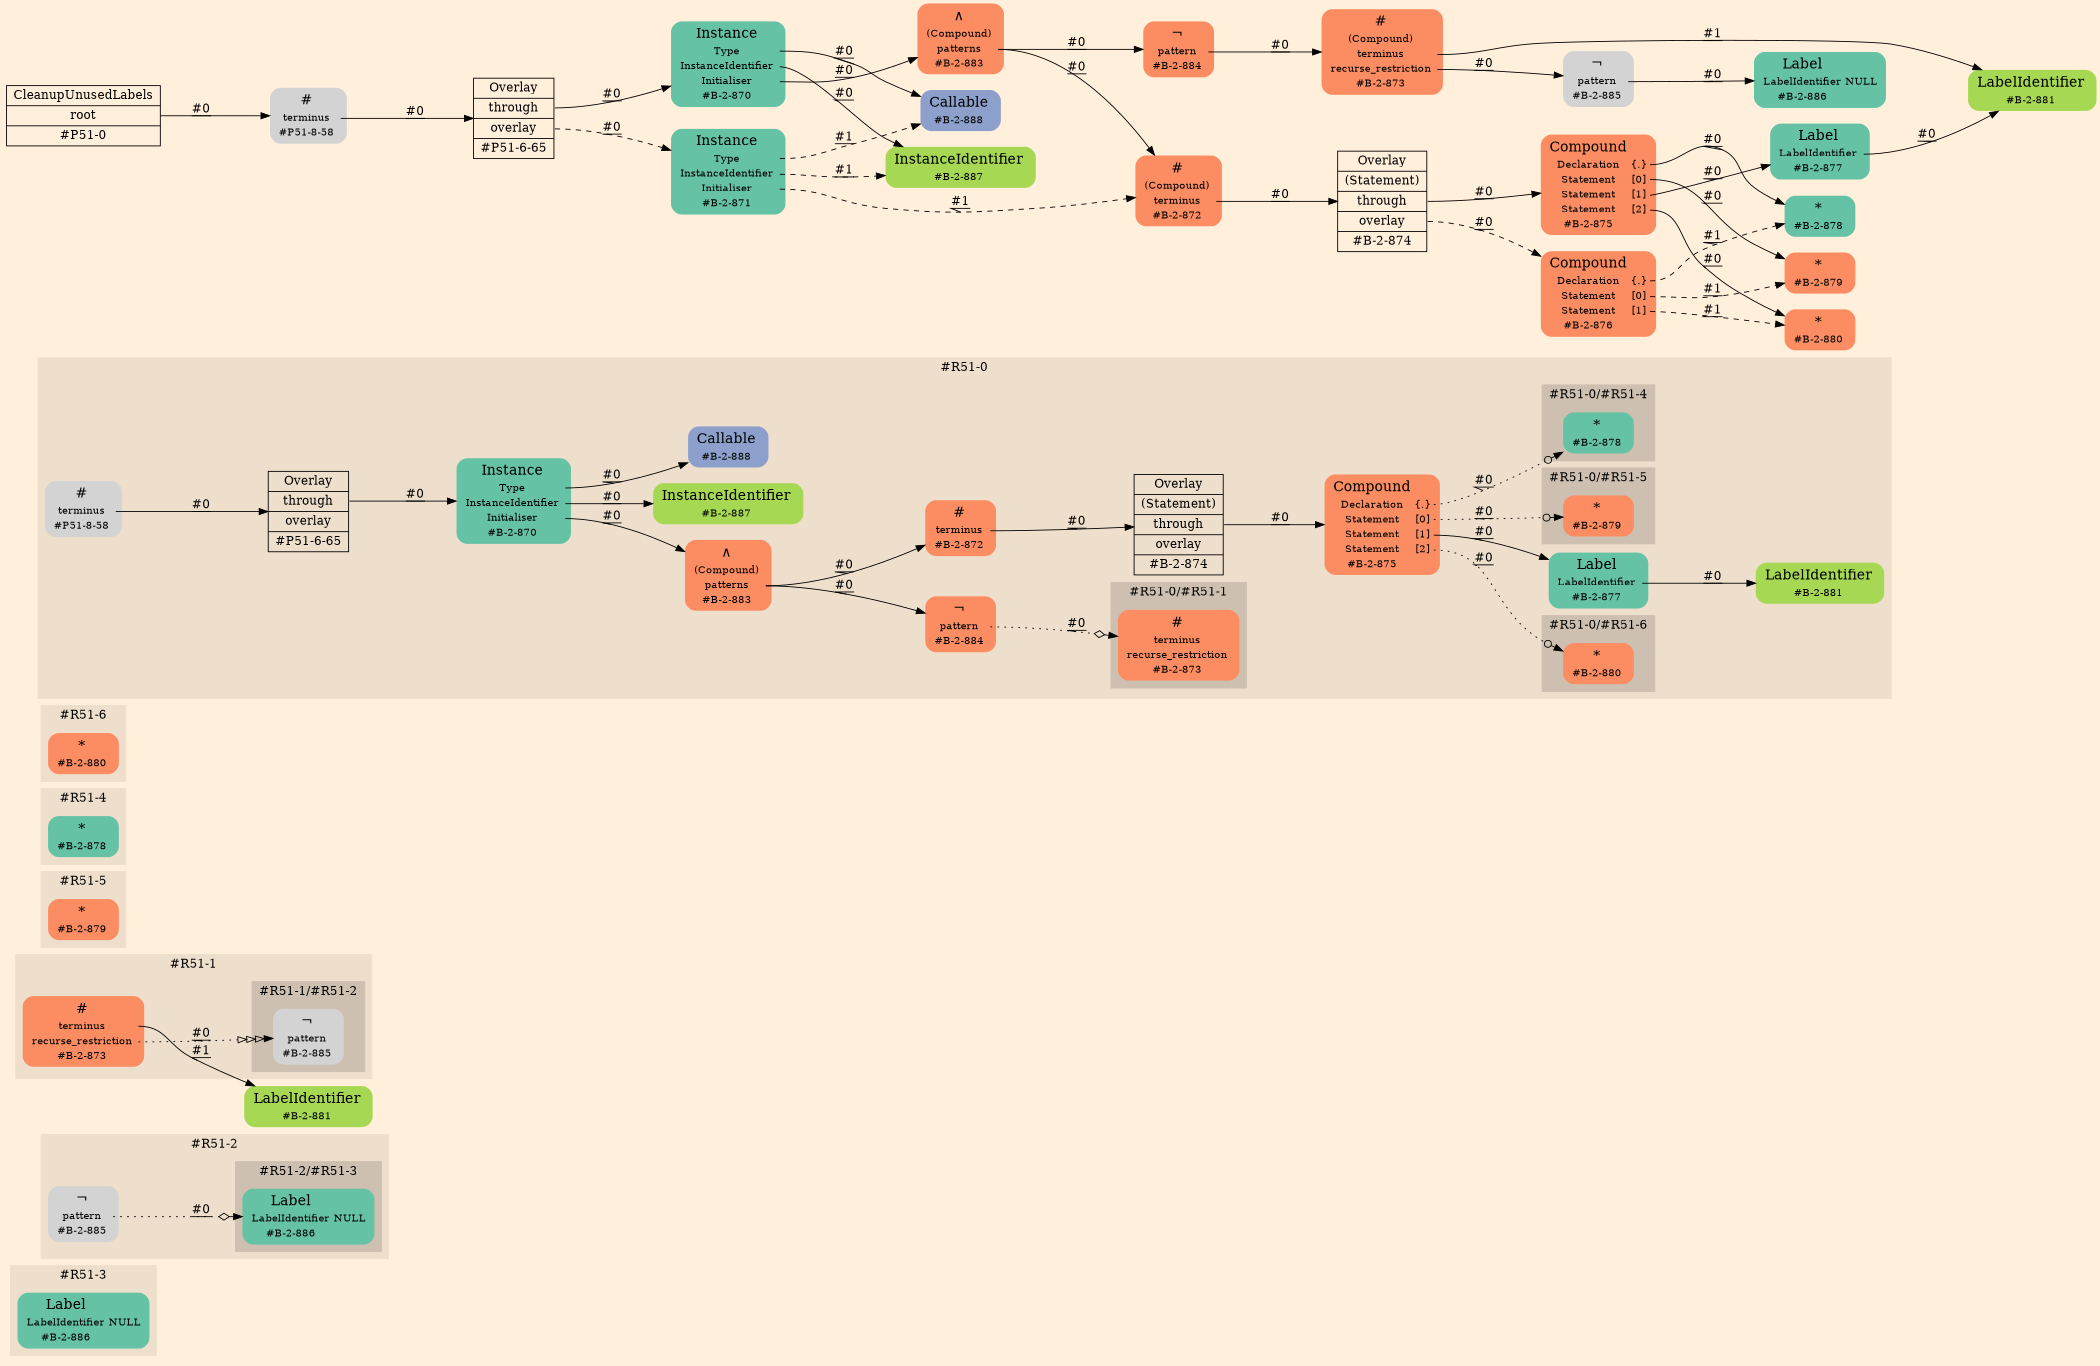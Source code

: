 digraph Inferno {
graph [
    rankdir = "LR"
    ranksep = 1.0
    size = "14,20"
    bgcolor = antiquewhite1
    color = black
    fontcolor = black
];
node [
];
// -------------------- figure #R51-3 --------------------
subgraph "cluster#R51-3" {
    label = "#R51-3"
    style = "filled"
    color = antiquewhite2
    "#R51-3/#B-2-886" [
        shape = "plaintext"
        fillcolor = "/set28/1"
        label = <<TABLE BORDER="0" CELLBORDER="0" CELLSPACING="0">
         <TR><TD><FONT POINT-SIZE="16.0">Label</FONT></TD><TD></TD></TR>
         <TR><TD>LabelIdentifier</TD><TD PORT="port0">NULL</TD></TR>
         <TR><TD>#B-2-886</TD><TD PORT="port1"></TD></TR>
        </TABLE>>
        style = "rounded,filled"
        fontsize = "12"
    ];
    
}


// -------------------- figure #R51-2 --------------------
subgraph "cluster#R51-2" {
    label = "#R51-2"
    style = "filled"
    color = antiquewhite2
    "#R51-2/#B-2-885" [
        shape = "plaintext"
        label = <<TABLE BORDER="0" CELLBORDER="0" CELLSPACING="0">
         <TR><TD><FONT POINT-SIZE="16.0">¬</FONT></TD><TD></TD></TR>
         <TR><TD>pattern</TD><TD PORT="port0"></TD></TR>
         <TR><TD>#B-2-885</TD><TD PORT="port1"></TD></TR>
        </TABLE>>
        style = "rounded,filled"
        fontsize = "12"
    ];
    
    subgraph "cluster#R51-2/#R51-3" {
        label = "#R51-2/#R51-3"
        style = "filled"
        color = antiquewhite3
        "#R51-2/#0/#B-2-886" [
            shape = "plaintext"
            fillcolor = "/set28/1"
            label = <<TABLE BORDER="0" CELLBORDER="0" CELLSPACING="0">
             <TR><TD><FONT POINT-SIZE="16.0">Label</FONT></TD><TD></TD></TR>
             <TR><TD>LabelIdentifier</TD><TD PORT="port0">NULL</TD></TR>
             <TR><TD>#B-2-886</TD><TD PORT="port1"></TD></TR>
            </TABLE>>
            style = "rounded,filled"
            fontsize = "12"
        ];
        
    }
    
}


// -------------------- figure #R51-1 --------------------
"#R51-1/#B-2-881" [
    shape = "plaintext"
    fillcolor = "/set28/5"
    label = <<TABLE BORDER="0" CELLBORDER="0" CELLSPACING="0">
     <TR><TD><FONT POINT-SIZE="16.0">LabelIdentifier</FONT></TD><TD></TD></TR>
     <TR><TD>#B-2-881</TD><TD PORT="port0"></TD></TR>
    </TABLE>>
    style = "rounded,filled"
    fontsize = "12"
];

subgraph "cluster#R51-1" {
    label = "#R51-1"
    style = "filled"
    color = antiquewhite2
    "#R51-1/#B-2-873" [
        shape = "plaintext"
        fillcolor = "/set28/2"
        label = <<TABLE BORDER="0" CELLBORDER="0" CELLSPACING="0">
         <TR><TD><FONT POINT-SIZE="16.0">#</FONT></TD><TD></TD></TR>
         <TR><TD>terminus</TD><TD PORT="port0"></TD></TR>
         <TR><TD>recurse_restriction</TD><TD PORT="port1"></TD></TR>
         <TR><TD>#B-2-873</TD><TD PORT="port2"></TD></TR>
        </TABLE>>
        style = "rounded,filled"
        fontsize = "12"
    ];
    
    subgraph "cluster#R51-1/#R51-2" {
        label = "#R51-1/#R51-2"
        style = "filled"
        color = antiquewhite3
        "#R51-1/#0/#B-2-885" [
            shape = "plaintext"
            label = <<TABLE BORDER="0" CELLBORDER="0" CELLSPACING="0">
             <TR><TD><FONT POINT-SIZE="16.0">¬</FONT></TD><TD></TD></TR>
             <TR><TD>pattern</TD><TD PORT="port0"></TD></TR>
             <TR><TD>#B-2-885</TD><TD PORT="port1"></TD></TR>
            </TABLE>>
            style = "rounded,filled"
            fontsize = "12"
        ];
        
    }
    
}


// -------------------- figure #R51-5 --------------------
subgraph "cluster#R51-5" {
    label = "#R51-5"
    style = "filled"
    color = antiquewhite2
    "#R51-5/#B-2-879" [
        shape = "plaintext"
        fillcolor = "/set28/2"
        label = <<TABLE BORDER="0" CELLBORDER="0" CELLSPACING="0">
         <TR><TD><FONT POINT-SIZE="16.0">*</FONT></TD><TD></TD></TR>
         <TR><TD>#B-2-879</TD><TD PORT="port0"></TD></TR>
        </TABLE>>
        style = "rounded,filled"
        fontsize = "12"
    ];
    
}


// -------------------- figure #R51-4 --------------------
subgraph "cluster#R51-4" {
    label = "#R51-4"
    style = "filled"
    color = antiquewhite2
    "#R51-4/#B-2-878" [
        shape = "plaintext"
        fillcolor = "/set28/1"
        label = <<TABLE BORDER="0" CELLBORDER="0" CELLSPACING="0">
         <TR><TD><FONT POINT-SIZE="16.0">*</FONT></TD><TD></TD></TR>
         <TR><TD>#B-2-878</TD><TD PORT="port0"></TD></TR>
        </TABLE>>
        style = "rounded,filled"
        fontsize = "12"
    ];
    
}


// -------------------- figure #R51-6 --------------------
subgraph "cluster#R51-6" {
    label = "#R51-6"
    style = "filled"
    color = antiquewhite2
    "#R51-6/#B-2-880" [
        shape = "plaintext"
        fillcolor = "/set28/2"
        label = <<TABLE BORDER="0" CELLBORDER="0" CELLSPACING="0">
         <TR><TD><FONT POINT-SIZE="16.0">*</FONT></TD><TD></TD></TR>
         <TR><TD>#B-2-880</TD><TD PORT="port0"></TD></TR>
        </TABLE>>
        style = "rounded,filled"
        fontsize = "12"
    ];
    
}


// -------------------- figure #R51-0 --------------------
subgraph "cluster#R51-0" {
    label = "#R51-0"
    style = "filled"
    color = antiquewhite2
    "#R51-0/#B-2-877" [
        shape = "plaintext"
        fillcolor = "/set28/1"
        label = <<TABLE BORDER="0" CELLBORDER="0" CELLSPACING="0">
         <TR><TD><FONT POINT-SIZE="16.0">Label</FONT></TD><TD></TD></TR>
         <TR><TD>LabelIdentifier</TD><TD PORT="port0"></TD></TR>
         <TR><TD>#B-2-877</TD><TD PORT="port1"></TD></TR>
        </TABLE>>
        style = "rounded,filled"
        fontsize = "12"
    ];
    
    "#R51-0/#B-2-887" [
        shape = "plaintext"
        fillcolor = "/set28/5"
        label = <<TABLE BORDER="0" CELLBORDER="0" CELLSPACING="0">
         <TR><TD><FONT POINT-SIZE="16.0">InstanceIdentifier</FONT></TD><TD></TD></TR>
         <TR><TD>#B-2-887</TD><TD PORT="port0"></TD></TR>
        </TABLE>>
        style = "rounded,filled"
        fontsize = "12"
    ];
    
    "#R51-0/#B-2-888" [
        shape = "plaintext"
        fillcolor = "/set28/3"
        label = <<TABLE BORDER="0" CELLBORDER="0" CELLSPACING="0">
         <TR><TD><FONT POINT-SIZE="16.0">Callable</FONT></TD><TD></TD></TR>
         <TR><TD>#B-2-888</TD><TD PORT="port0"></TD></TR>
        </TABLE>>
        style = "rounded,filled"
        fontsize = "12"
    ];
    
    "#R51-0/#B-2-870" [
        shape = "plaintext"
        fillcolor = "/set28/1"
        label = <<TABLE BORDER="0" CELLBORDER="0" CELLSPACING="0">
         <TR><TD><FONT POINT-SIZE="16.0">Instance</FONT></TD><TD></TD></TR>
         <TR><TD>Type</TD><TD PORT="port0"></TD></TR>
         <TR><TD>InstanceIdentifier</TD><TD PORT="port1"></TD></TR>
         <TR><TD>Initialiser</TD><TD PORT="port2"></TD></TR>
         <TR><TD>#B-2-870</TD><TD PORT="port3"></TD></TR>
        </TABLE>>
        style = "rounded,filled"
        fontsize = "12"
    ];
    
    "#R51-0/#B-2-884" [
        shape = "plaintext"
        fillcolor = "/set28/2"
        label = <<TABLE BORDER="0" CELLBORDER="0" CELLSPACING="0">
         <TR><TD><FONT POINT-SIZE="16.0">¬</FONT></TD><TD></TD></TR>
         <TR><TD>pattern</TD><TD PORT="port0"></TD></TR>
         <TR><TD>#B-2-884</TD><TD PORT="port1"></TD></TR>
        </TABLE>>
        style = "rounded,filled"
        fontsize = "12"
    ];
    
    "#R51-0/#B-2-883" [
        shape = "plaintext"
        fillcolor = "/set28/2"
        label = <<TABLE BORDER="0" CELLBORDER="0" CELLSPACING="0">
         <TR><TD><FONT POINT-SIZE="16.0">∧</FONT></TD><TD></TD></TR>
         <TR><TD>(Compound)</TD><TD PORT="port0"></TD></TR>
         <TR><TD>patterns</TD><TD PORT="port1"></TD></TR>
         <TR><TD>#B-2-883</TD><TD PORT="port2"></TD></TR>
        </TABLE>>
        style = "rounded,filled"
        fontsize = "12"
    ];
    
    "#R51-0/#B-2-875" [
        shape = "plaintext"
        fillcolor = "/set28/2"
        label = <<TABLE BORDER="0" CELLBORDER="0" CELLSPACING="0">
         <TR><TD><FONT POINT-SIZE="16.0">Compound</FONT></TD><TD></TD></TR>
         <TR><TD>Declaration</TD><TD PORT="port0">{.}</TD></TR>
         <TR><TD>Statement</TD><TD PORT="port1">[0]</TD></TR>
         <TR><TD>Statement</TD><TD PORT="port2">[1]</TD></TR>
         <TR><TD>Statement</TD><TD PORT="port3">[2]</TD></TR>
         <TR><TD>#B-2-875</TD><TD PORT="port4"></TD></TR>
        </TABLE>>
        style = "rounded,filled"
        fontsize = "12"
    ];
    
    "#R51-0/#B-2-874" [
        shape = "record"
        fillcolor = antiquewhite2
        label = "<fixed> Overlay | <port0> (Statement) | <port1> through | <port2> overlay | <port3> #B-2-874"
        style = "filled"
        fontsize = "14"
        color = black
        fontcolor = black
    ];
    
    "#R51-0/#B-2-881" [
        shape = "plaintext"
        fillcolor = "/set28/5"
        label = <<TABLE BORDER="0" CELLBORDER="0" CELLSPACING="0">
         <TR><TD><FONT POINT-SIZE="16.0">LabelIdentifier</FONT></TD><TD></TD></TR>
         <TR><TD>#B-2-881</TD><TD PORT="port0"></TD></TR>
        </TABLE>>
        style = "rounded,filled"
        fontsize = "12"
    ];
    
    "#R51-0/#P51-8-58" [
        shape = "plaintext"
        label = <<TABLE BORDER="0" CELLBORDER="0" CELLSPACING="0">
         <TR><TD><FONT POINT-SIZE="16.0">#</FONT></TD><TD></TD></TR>
         <TR><TD>terminus</TD><TD PORT="port0"></TD></TR>
         <TR><TD>#P51-8-58</TD><TD PORT="port1"></TD></TR>
        </TABLE>>
        style = "rounded,filled"
        fontsize = "12"
    ];
    
    "#R51-0/#B-2-872" [
        shape = "plaintext"
        fillcolor = "/set28/2"
        label = <<TABLE BORDER="0" CELLBORDER="0" CELLSPACING="0">
         <TR><TD><FONT POINT-SIZE="16.0">#</FONT></TD><TD></TD></TR>
         <TR><TD>terminus</TD><TD PORT="port0"></TD></TR>
         <TR><TD>#B-2-872</TD><TD PORT="port1"></TD></TR>
        </TABLE>>
        style = "rounded,filled"
        fontsize = "12"
    ];
    
    "#R51-0/#P51-6-65" [
        shape = "record"
        fillcolor = antiquewhite2
        label = "<fixed> Overlay | <port0> through | <port1> overlay | <port2> #P51-6-65"
        style = "filled"
        fontsize = "14"
        color = black
        fontcolor = black
    ];
    
    subgraph "cluster#R51-0/#R51-6" {
        label = "#R51-0/#R51-6"
        style = "filled"
        color = antiquewhite3
        "#R51-0/#0/#B-2-880" [
            shape = "plaintext"
            fillcolor = "/set28/2"
            label = <<TABLE BORDER="0" CELLBORDER="0" CELLSPACING="0">
             <TR><TD><FONT POINT-SIZE="16.0">*</FONT></TD><TD></TD></TR>
             <TR><TD>#B-2-880</TD><TD PORT="port0"></TD></TR>
            </TABLE>>
            style = "rounded,filled"
            fontsize = "12"
        ];
        
    }
    
    subgraph "cluster#R51-0/#R51-4" {
        label = "#R51-0/#R51-4"
        style = "filled"
        color = antiquewhite3
        "#R51-0/#0/#B-2-878" [
            shape = "plaintext"
            fillcolor = "/set28/1"
            label = <<TABLE BORDER="0" CELLBORDER="0" CELLSPACING="0">
             <TR><TD><FONT POINT-SIZE="16.0">*</FONT></TD><TD></TD></TR>
             <TR><TD>#B-2-878</TD><TD PORT="port0"></TD></TR>
            </TABLE>>
            style = "rounded,filled"
            fontsize = "12"
        ];
        
    }
    
    subgraph "cluster#R51-0/#R51-5" {
        label = "#R51-0/#R51-5"
        style = "filled"
        color = antiquewhite3
        "#R51-0/#0/#B-2-879" [
            shape = "plaintext"
            fillcolor = "/set28/2"
            label = <<TABLE BORDER="0" CELLBORDER="0" CELLSPACING="0">
             <TR><TD><FONT POINT-SIZE="16.0">*</FONT></TD><TD></TD></TR>
             <TR><TD>#B-2-879</TD><TD PORT="port0"></TD></TR>
            </TABLE>>
            style = "rounded,filled"
            fontsize = "12"
        ];
        
    }
    
    subgraph "cluster#R51-0/#R51-1" {
        label = "#R51-0/#R51-1"
        style = "filled"
        color = antiquewhite3
        "#R51-0/#0/#B-2-873" [
            shape = "plaintext"
            fillcolor = "/set28/2"
            label = <<TABLE BORDER="0" CELLBORDER="0" CELLSPACING="0">
             <TR><TD><FONT POINT-SIZE="16.0">#</FONT></TD><TD></TD></TR>
             <TR><TD>terminus</TD><TD PORT="port0"></TD></TR>
             <TR><TD>recurse_restriction</TD><TD PORT="port1"></TD></TR>
             <TR><TD>#B-2-873</TD><TD PORT="port2"></TD></TR>
            </TABLE>>
            style = "rounded,filled"
            fontsize = "12"
        ];
        
    }
    
}


// -------------------- transformation figure --------------------
"CR#P51-0" [
    shape = "record"
    fillcolor = antiquewhite1
    label = "<fixed> CleanupUnusedLabels | <port0> root | <port1> #P51-0"
    style = "filled"
    fontsize = "14"
    color = black
    fontcolor = black
];

"#P51-8-58" [
    shape = "plaintext"
    label = <<TABLE BORDER="0" CELLBORDER="0" CELLSPACING="0">
     <TR><TD><FONT POINT-SIZE="16.0">#</FONT></TD><TD></TD></TR>
     <TR><TD>terminus</TD><TD PORT="port0"></TD></TR>
     <TR><TD>#P51-8-58</TD><TD PORT="port1"></TD></TR>
    </TABLE>>
    style = "rounded,filled"
    fontsize = "12"
];

"#P51-6-65" [
    shape = "record"
    fillcolor = antiquewhite1
    label = "<fixed> Overlay | <port0> through | <port1> overlay | <port2> #P51-6-65"
    style = "filled"
    fontsize = "14"
    color = black
    fontcolor = black
];

"#B-2-870" [
    shape = "plaintext"
    fillcolor = "/set28/1"
    label = <<TABLE BORDER="0" CELLBORDER="0" CELLSPACING="0">
     <TR><TD><FONT POINT-SIZE="16.0">Instance</FONT></TD><TD></TD></TR>
     <TR><TD>Type</TD><TD PORT="port0"></TD></TR>
     <TR><TD>InstanceIdentifier</TD><TD PORT="port1"></TD></TR>
     <TR><TD>Initialiser</TD><TD PORT="port2"></TD></TR>
     <TR><TD>#B-2-870</TD><TD PORT="port3"></TD></TR>
    </TABLE>>
    style = "rounded,filled"
    fontsize = "12"
];

"#B-2-888" [
    shape = "plaintext"
    fillcolor = "/set28/3"
    label = <<TABLE BORDER="0" CELLBORDER="0" CELLSPACING="0">
     <TR><TD><FONT POINT-SIZE="16.0">Callable</FONT></TD><TD></TD></TR>
     <TR><TD>#B-2-888</TD><TD PORT="port0"></TD></TR>
    </TABLE>>
    style = "rounded,filled"
    fontsize = "12"
];

"#B-2-887" [
    shape = "plaintext"
    fillcolor = "/set28/5"
    label = <<TABLE BORDER="0" CELLBORDER="0" CELLSPACING="0">
     <TR><TD><FONT POINT-SIZE="16.0">InstanceIdentifier</FONT></TD><TD></TD></TR>
     <TR><TD>#B-2-887</TD><TD PORT="port0"></TD></TR>
    </TABLE>>
    style = "rounded,filled"
    fontsize = "12"
];

"#B-2-883" [
    shape = "plaintext"
    fillcolor = "/set28/2"
    label = <<TABLE BORDER="0" CELLBORDER="0" CELLSPACING="0">
     <TR><TD><FONT POINT-SIZE="16.0">∧</FONT></TD><TD></TD></TR>
     <TR><TD>(Compound)</TD><TD PORT="port0"></TD></TR>
     <TR><TD>patterns</TD><TD PORT="port1"></TD></TR>
     <TR><TD>#B-2-883</TD><TD PORT="port2"></TD></TR>
    </TABLE>>
    style = "rounded,filled"
    fontsize = "12"
];

"#B-2-872" [
    shape = "plaintext"
    fillcolor = "/set28/2"
    label = <<TABLE BORDER="0" CELLBORDER="0" CELLSPACING="0">
     <TR><TD><FONT POINT-SIZE="16.0">#</FONT></TD><TD></TD></TR>
     <TR><TD>(Compound)</TD><TD PORT="port0"></TD></TR>
     <TR><TD>terminus</TD><TD PORT="port1"></TD></TR>
     <TR><TD>#B-2-872</TD><TD PORT="port2"></TD></TR>
    </TABLE>>
    style = "rounded,filled"
    fontsize = "12"
];

"#B-2-874" [
    shape = "record"
    fillcolor = antiquewhite1
    label = "<fixed> Overlay | <port0> (Statement) | <port1> through | <port2> overlay | <port3> #B-2-874"
    style = "filled"
    fontsize = "14"
    color = black
    fontcolor = black
];

"#B-2-875" [
    shape = "plaintext"
    fillcolor = "/set28/2"
    label = <<TABLE BORDER="0" CELLBORDER="0" CELLSPACING="0">
     <TR><TD><FONT POINT-SIZE="16.0">Compound</FONT></TD><TD></TD></TR>
     <TR><TD>Declaration</TD><TD PORT="port0">{.}</TD></TR>
     <TR><TD>Statement</TD><TD PORT="port1">[0]</TD></TR>
     <TR><TD>Statement</TD><TD PORT="port2">[1]</TD></TR>
     <TR><TD>Statement</TD><TD PORT="port3">[2]</TD></TR>
     <TR><TD>#B-2-875</TD><TD PORT="port4"></TD></TR>
    </TABLE>>
    style = "rounded,filled"
    fontsize = "12"
];

"#B-2-878" [
    shape = "plaintext"
    fillcolor = "/set28/1"
    label = <<TABLE BORDER="0" CELLBORDER="0" CELLSPACING="0">
     <TR><TD><FONT POINT-SIZE="16.0">*</FONT></TD><TD></TD></TR>
     <TR><TD>#B-2-878</TD><TD PORT="port0"></TD></TR>
    </TABLE>>
    style = "rounded,filled"
    fontsize = "12"
];

"#B-2-879" [
    shape = "plaintext"
    fillcolor = "/set28/2"
    label = <<TABLE BORDER="0" CELLBORDER="0" CELLSPACING="0">
     <TR><TD><FONT POINT-SIZE="16.0">*</FONT></TD><TD></TD></TR>
     <TR><TD>#B-2-879</TD><TD PORT="port0"></TD></TR>
    </TABLE>>
    style = "rounded,filled"
    fontsize = "12"
];

"#B-2-877" [
    shape = "plaintext"
    fillcolor = "/set28/1"
    label = <<TABLE BORDER="0" CELLBORDER="0" CELLSPACING="0">
     <TR><TD><FONT POINT-SIZE="16.0">Label</FONT></TD><TD></TD></TR>
     <TR><TD>LabelIdentifier</TD><TD PORT="port0"></TD></TR>
     <TR><TD>#B-2-877</TD><TD PORT="port1"></TD></TR>
    </TABLE>>
    style = "rounded,filled"
    fontsize = "12"
];

"#B-2-881" [
    shape = "plaintext"
    fillcolor = "/set28/5"
    label = <<TABLE BORDER="0" CELLBORDER="0" CELLSPACING="0">
     <TR><TD><FONT POINT-SIZE="16.0">LabelIdentifier</FONT></TD><TD></TD></TR>
     <TR><TD>#B-2-881</TD><TD PORT="port0"></TD></TR>
    </TABLE>>
    style = "rounded,filled"
    fontsize = "12"
];

"#B-2-880" [
    shape = "plaintext"
    fillcolor = "/set28/2"
    label = <<TABLE BORDER="0" CELLBORDER="0" CELLSPACING="0">
     <TR><TD><FONT POINT-SIZE="16.0">*</FONT></TD><TD></TD></TR>
     <TR><TD>#B-2-880</TD><TD PORT="port0"></TD></TR>
    </TABLE>>
    style = "rounded,filled"
    fontsize = "12"
];

"#B-2-876" [
    shape = "plaintext"
    fillcolor = "/set28/2"
    label = <<TABLE BORDER="0" CELLBORDER="0" CELLSPACING="0">
     <TR><TD><FONT POINT-SIZE="16.0">Compound</FONT></TD><TD></TD></TR>
     <TR><TD>Declaration</TD><TD PORT="port0">{.}</TD></TR>
     <TR><TD>Statement</TD><TD PORT="port1">[0]</TD></TR>
     <TR><TD>Statement</TD><TD PORT="port2">[1]</TD></TR>
     <TR><TD>#B-2-876</TD><TD PORT="port3"></TD></TR>
    </TABLE>>
    style = "rounded,filled"
    fontsize = "12"
];

"#B-2-884" [
    shape = "plaintext"
    fillcolor = "/set28/2"
    label = <<TABLE BORDER="0" CELLBORDER="0" CELLSPACING="0">
     <TR><TD><FONT POINT-SIZE="16.0">¬</FONT></TD><TD></TD></TR>
     <TR><TD>pattern</TD><TD PORT="port0"></TD></TR>
     <TR><TD>#B-2-884</TD><TD PORT="port1"></TD></TR>
    </TABLE>>
    style = "rounded,filled"
    fontsize = "12"
];

"#B-2-873" [
    shape = "plaintext"
    fillcolor = "/set28/2"
    label = <<TABLE BORDER="0" CELLBORDER="0" CELLSPACING="0">
     <TR><TD><FONT POINT-SIZE="16.0">#</FONT></TD><TD></TD></TR>
     <TR><TD>(Compound)</TD><TD PORT="port0"></TD></TR>
     <TR><TD>terminus</TD><TD PORT="port1"></TD></TR>
     <TR><TD>recurse_restriction</TD><TD PORT="port2"></TD></TR>
     <TR><TD>#B-2-873</TD><TD PORT="port3"></TD></TR>
    </TABLE>>
    style = "rounded,filled"
    fontsize = "12"
];

"#B-2-885" [
    shape = "plaintext"
    label = <<TABLE BORDER="0" CELLBORDER="0" CELLSPACING="0">
     <TR><TD><FONT POINT-SIZE="16.0">¬</FONT></TD><TD></TD></TR>
     <TR><TD>pattern</TD><TD PORT="port0"></TD></TR>
     <TR><TD>#B-2-885</TD><TD PORT="port1"></TD></TR>
    </TABLE>>
    style = "rounded,filled"
    fontsize = "12"
];

"#B-2-886" [
    shape = "plaintext"
    fillcolor = "/set28/1"
    label = <<TABLE BORDER="0" CELLBORDER="0" CELLSPACING="0">
     <TR><TD><FONT POINT-SIZE="16.0">Label</FONT></TD><TD></TD></TR>
     <TR><TD>LabelIdentifier</TD><TD PORT="port0">NULL</TD></TR>
     <TR><TD>#B-2-886</TD><TD PORT="port1"></TD></TR>
    </TABLE>>
    style = "rounded,filled"
    fontsize = "12"
];

"#B-2-871" [
    shape = "plaintext"
    fillcolor = "/set28/1"
    label = <<TABLE BORDER="0" CELLBORDER="0" CELLSPACING="0">
     <TR><TD><FONT POINT-SIZE="16.0">Instance</FONT></TD><TD></TD></TR>
     <TR><TD>Type</TD><TD PORT="port0"></TD></TR>
     <TR><TD>InstanceIdentifier</TD><TD PORT="port1"></TD></TR>
     <TR><TD>Initialiser</TD><TD PORT="port2"></TD></TR>
     <TR><TD>#B-2-871</TD><TD PORT="port3"></TD></TR>
    </TABLE>>
    style = "rounded,filled"
    fontsize = "12"
];



// -------------------- links --------------------
// links for block CR#P51-0
"CR#P51-0":port0 -> "#P51-8-58" [
    style="solid"
    label = "#0"
    decorate = true
    color = black
    fontcolor = black
];

// links for block #P51-8-58
"#P51-8-58":port0 -> "#P51-6-65" [
    style="solid"
    label = "#0"
    decorate = true
    color = black
    fontcolor = black
];

// links for block #P51-6-65
"#P51-6-65":port0 -> "#B-2-870" [
    style="solid"
    label = "#0"
    decorate = true
    color = black
    fontcolor = black
];

"#P51-6-65":port1 -> "#B-2-871" [
    style="dashed"
    label = "#0"
    decorate = true
    color = black
    fontcolor = black
];

// links for block #B-2-870
"#B-2-870":port0 -> "#B-2-888" [
    style="solid"
    label = "#0"
    decorate = true
    color = black
    fontcolor = black
];

"#B-2-870":port1 -> "#B-2-887" [
    style="solid"
    label = "#0"
    decorate = true
    color = black
    fontcolor = black
];

"#B-2-870":port2 -> "#B-2-883" [
    style="solid"
    label = "#0"
    decorate = true
    color = black
    fontcolor = black
];

// links for block #B-2-888
// links for block #B-2-887
// links for block #B-2-883
"#B-2-883":port1 -> "#B-2-872" [
    style="solid"
    label = "#0"
    decorate = true
    color = black
    fontcolor = black
];

"#B-2-883":port1 -> "#B-2-884" [
    style="solid"
    label = "#0"
    decorate = true
    color = black
    fontcolor = black
];

// links for block #B-2-872
"#B-2-872":port1 -> "#B-2-874" [
    style="solid"
    label = "#0"
    decorate = true
    color = black
    fontcolor = black
];

// links for block #B-2-874
"#B-2-874":port1 -> "#B-2-875" [
    style="solid"
    label = "#0"
    decorate = true
    color = black
    fontcolor = black
];

"#B-2-874":port2 -> "#B-2-876" [
    style="dashed"
    label = "#0"
    decorate = true
    color = black
    fontcolor = black
];

// links for block #B-2-875
"#B-2-875":port0 -> "#B-2-878" [
    style="solid"
    label = "#0"
    decorate = true
    color = black
    fontcolor = black
];

"#B-2-875":port1 -> "#B-2-879" [
    style="solid"
    label = "#0"
    decorate = true
    color = black
    fontcolor = black
];

"#B-2-875":port2 -> "#B-2-877" [
    style="solid"
    label = "#0"
    decorate = true
    color = black
    fontcolor = black
];

"#B-2-875":port3 -> "#B-2-880" [
    style="solid"
    label = "#0"
    decorate = true
    color = black
    fontcolor = black
];

// links for block #B-2-878
// links for block #B-2-879
// links for block #B-2-877
"#B-2-877":port0 -> "#B-2-881" [
    style="solid"
    label = "#0"
    decorate = true
    color = black
    fontcolor = black
];

// links for block #B-2-881
// links for block #B-2-880
// links for block #B-2-876
"#B-2-876":port0 -> "#B-2-878" [
    style="dashed"
    label = "#1"
    decorate = true
    color = black
    fontcolor = black
];

"#B-2-876":port1 -> "#B-2-879" [
    style="dashed"
    label = "#1"
    decorate = true
    color = black
    fontcolor = black
];

"#B-2-876":port2 -> "#B-2-880" [
    style="dashed"
    label = "#1"
    decorate = true
    color = black
    fontcolor = black
];

// links for block #B-2-884
"#B-2-884":port0 -> "#B-2-873" [
    style="solid"
    label = "#0"
    decorate = true
    color = black
    fontcolor = black
];

// links for block #B-2-873
"#B-2-873":port1 -> "#B-2-881" [
    style="solid"
    label = "#1"
    decorate = true
    color = black
    fontcolor = black
];

"#B-2-873":port2 -> "#B-2-885" [
    style="solid"
    label = "#0"
    decorate = true
    color = black
    fontcolor = black
];

// links for block #B-2-885
"#B-2-885":port0 -> "#B-2-886" [
    style="solid"
    label = "#0"
    decorate = true
    color = black
    fontcolor = black
];

// links for block #B-2-886
// links for block #B-2-871
"#B-2-871":port0 -> "#B-2-888" [
    style="dashed"
    label = "#1"
    decorate = true
    color = black
    fontcolor = black
];

"#B-2-871":port1 -> "#B-2-887" [
    style="dashed"
    label = "#1"
    decorate = true
    color = black
    fontcolor = black
];

"#B-2-871":port2 -> "#B-2-872" [
    style="dashed"
    label = "#1"
    decorate = true
    color = black
    fontcolor = black
];

// links for block #R51-0/#B-2-877
"#R51-0/#B-2-877":port0 -> "#R51-0/#B-2-881" [
    style="solid"
    label = "#0"
    decorate = true
    color = black
    fontcolor = black
];

// links for block #R51-0/#B-2-887
// links for block #R51-0/#B-2-888
// links for block #R51-0/#B-2-870
"#R51-0/#B-2-870":port0 -> "#R51-0/#B-2-888" [
    style="solid"
    label = "#0"
    decorate = true
    color = black
    fontcolor = black
];

"#R51-0/#B-2-870":port1 -> "#R51-0/#B-2-887" [
    style="solid"
    label = "#0"
    decorate = true
    color = black
    fontcolor = black
];

"#R51-0/#B-2-870":port2 -> "#R51-0/#B-2-883" [
    style="solid"
    label = "#0"
    decorate = true
    color = black
    fontcolor = black
];

// links for block #R51-0/#B-2-884
"#R51-0/#B-2-884":port0 -> "#R51-0/#0/#B-2-873" [
    style="dotted"
    arrowhead="normalnoneodiamond"
    label = "#0"
    decorate = true
    color = black
    fontcolor = black
];

// links for block #R51-0/#B-2-883
"#R51-0/#B-2-883":port1 -> "#R51-0/#B-2-872" [
    style="solid"
    label = "#0"
    decorate = true
    color = black
    fontcolor = black
];

"#R51-0/#B-2-883":port1 -> "#R51-0/#B-2-884" [
    style="solid"
    label = "#0"
    decorate = true
    color = black
    fontcolor = black
];

// links for block #R51-0/#B-2-875
"#R51-0/#B-2-875":port0 -> "#R51-0/#0/#B-2-878" [
    style="dotted"
    arrowhead="normalnoneodot"
    label = "#0"
    decorate = true
    color = black
    fontcolor = black
];

"#R51-0/#B-2-875":port1 -> "#R51-0/#0/#B-2-879" [
    style="dotted"
    arrowhead="normalnoneodot"
    label = "#0"
    decorate = true
    color = black
    fontcolor = black
];

"#R51-0/#B-2-875":port2 -> "#R51-0/#B-2-877" [
    style="solid"
    label = "#0"
    decorate = true
    color = black
    fontcolor = black
];

"#R51-0/#B-2-875":port3 -> "#R51-0/#0/#B-2-880" [
    style="dotted"
    arrowhead="normalnoneodot"
    label = "#0"
    decorate = true
    color = black
    fontcolor = black
];

// links for block #R51-0/#B-2-874
"#R51-0/#B-2-874":port1 -> "#R51-0/#B-2-875" [
    style="solid"
    label = "#0"
    decorate = true
    color = black
    fontcolor = black
];

// links for block #R51-0/#B-2-881
// links for block #R51-0/#P51-8-58
"#R51-0/#P51-8-58":port0 -> "#R51-0/#P51-6-65" [
    style="solid"
    label = "#0"
    decorate = true
    color = black
    fontcolor = black
];

// links for block #R51-0/#B-2-872
"#R51-0/#B-2-872":port0 -> "#R51-0/#B-2-874" [
    style="solid"
    label = "#0"
    decorate = true
    color = black
    fontcolor = black
];

// links for block #R51-0/#P51-6-65
"#R51-0/#P51-6-65":port0 -> "#R51-0/#B-2-870" [
    style="solid"
    label = "#0"
    decorate = true
    color = black
    fontcolor = black
];

// links for block #R51-0/#0/#B-2-880
// links for block #R51-0/#0/#B-2-878
// links for block #R51-0/#0/#B-2-879
// links for block #R51-0/#0/#B-2-873
// links for block #R51-6/#B-2-880
// links for block #R51-4/#B-2-878
// links for block #R51-5/#B-2-879
// links for block #R51-1/#B-2-881
// links for block #R51-1/#B-2-873
"#R51-1/#B-2-873":port0 -> "#R51-1/#B-2-881" [
    style="solid"
    label = "#1"
    decorate = true
    color = black
    fontcolor = black
];

"#R51-1/#B-2-873":port1 -> "#R51-1/#0/#B-2-885" [
    style="dotted"
    arrowhead="normalonormalonormalonormal"
    label = "#0"
    decorate = true
    color = black
    fontcolor = black
];

// links for block #R51-1/#0/#B-2-885
// links for block #R51-2/#B-2-885
"#R51-2/#B-2-885":port0 -> "#R51-2/#0/#B-2-886" [
    style="dotted"
    arrowhead="normalnoneodiamond"
    label = "#0"
    decorate = true
    color = black
    fontcolor = black
];

// links for block #R51-2/#0/#B-2-886
// links for block #R51-3/#B-2-886
}
